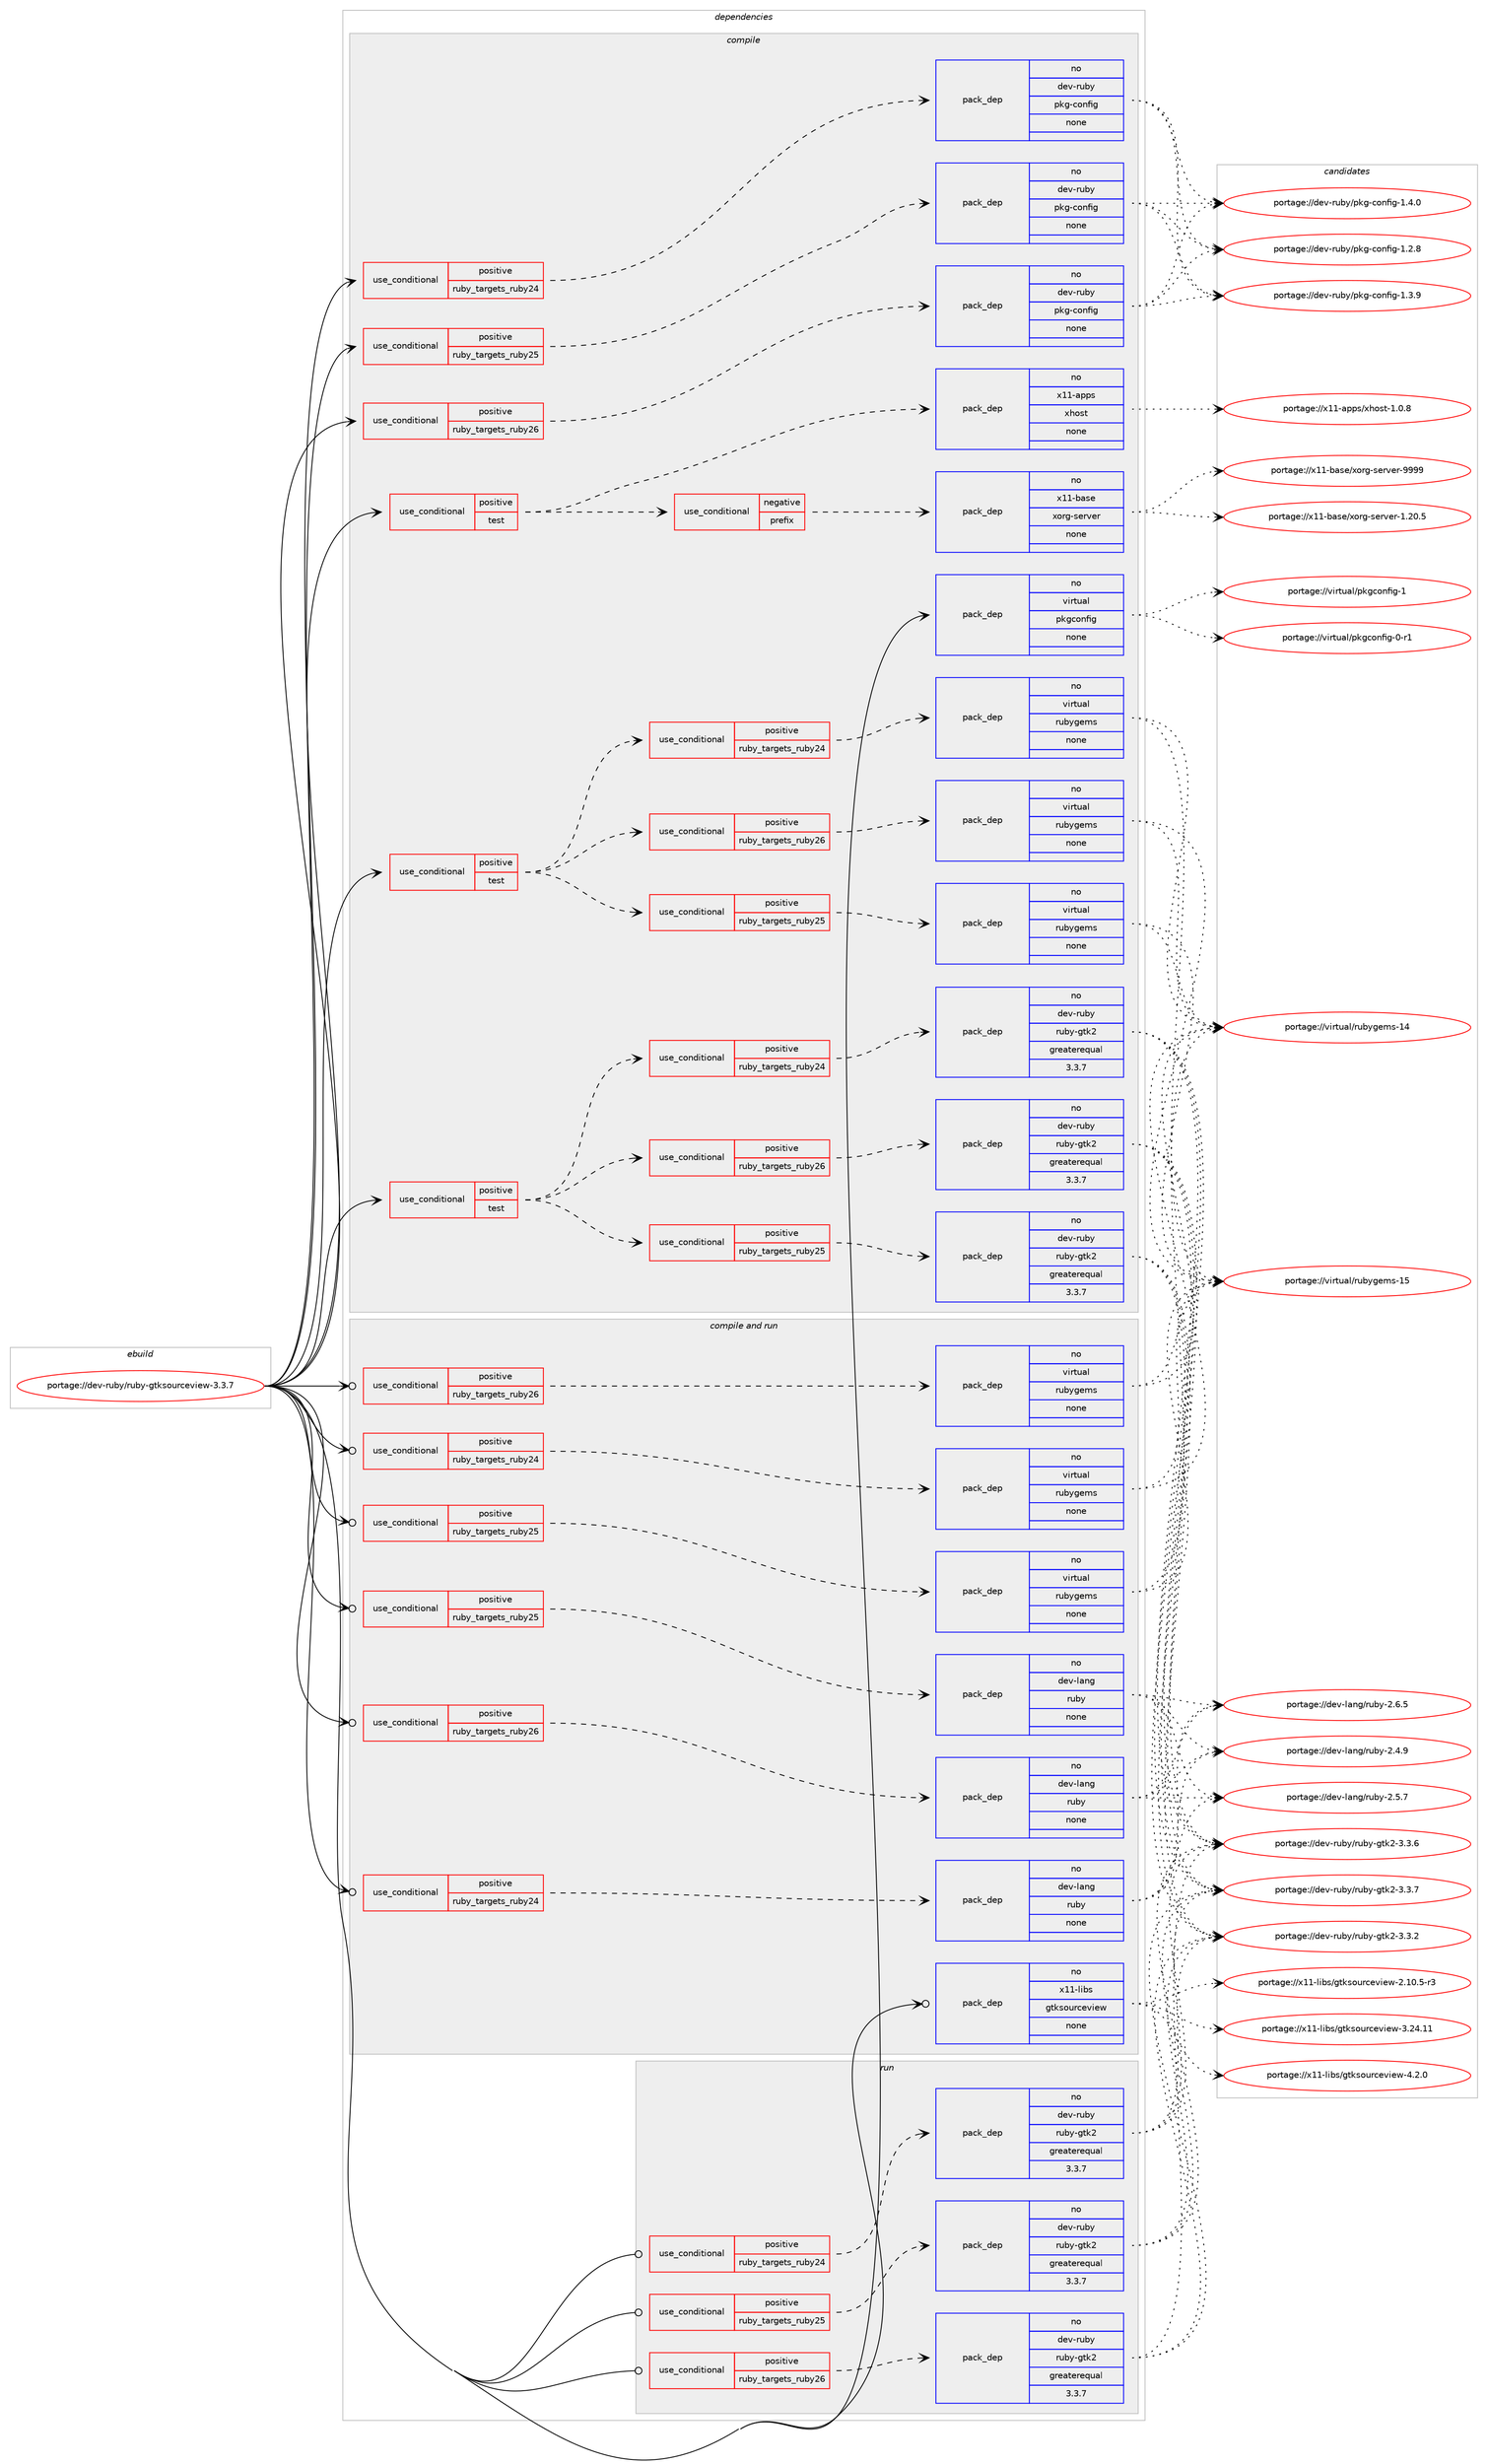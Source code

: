 digraph prolog {

# *************
# Graph options
# *************

newrank=true;
concentrate=true;
compound=true;
graph [rankdir=LR,fontname=Helvetica,fontsize=10,ranksep=1.5];#, ranksep=2.5, nodesep=0.2];
edge  [arrowhead=vee];
node  [fontname=Helvetica,fontsize=10];

# **********
# The ebuild
# **********

subgraph cluster_leftcol {
color=gray;
rank=same;
label=<<i>ebuild</i>>;
id [label="portage://dev-ruby/ruby-gtksourceview-3.3.7", color=red, width=4, href="../dev-ruby/ruby-gtksourceview-3.3.7.svg"];
}

# ****************
# The dependencies
# ****************

subgraph cluster_midcol {
color=gray;
label=<<i>dependencies</i>>;
subgraph cluster_compile {
fillcolor="#eeeeee";
style=filled;
label=<<i>compile</i>>;
subgraph cond64043 {
dependency244968 [label=<<TABLE BORDER="0" CELLBORDER="1" CELLSPACING="0" CELLPADDING="4"><TR><TD ROWSPAN="3" CELLPADDING="10">use_conditional</TD></TR><TR><TD>positive</TD></TR><TR><TD>ruby_targets_ruby24</TD></TR></TABLE>>, shape=none, color=red];
subgraph pack177378 {
dependency244969 [label=<<TABLE BORDER="0" CELLBORDER="1" CELLSPACING="0" CELLPADDING="4" WIDTH="220"><TR><TD ROWSPAN="6" CELLPADDING="30">pack_dep</TD></TR><TR><TD WIDTH="110">no</TD></TR><TR><TD>dev-ruby</TD></TR><TR><TD>pkg-config</TD></TR><TR><TD>none</TD></TR><TR><TD></TD></TR></TABLE>>, shape=none, color=blue];
}
dependency244968:e -> dependency244969:w [weight=20,style="dashed",arrowhead="vee"];
}
id:e -> dependency244968:w [weight=20,style="solid",arrowhead="vee"];
subgraph cond64044 {
dependency244970 [label=<<TABLE BORDER="0" CELLBORDER="1" CELLSPACING="0" CELLPADDING="4"><TR><TD ROWSPAN="3" CELLPADDING="10">use_conditional</TD></TR><TR><TD>positive</TD></TR><TR><TD>ruby_targets_ruby25</TD></TR></TABLE>>, shape=none, color=red];
subgraph pack177379 {
dependency244971 [label=<<TABLE BORDER="0" CELLBORDER="1" CELLSPACING="0" CELLPADDING="4" WIDTH="220"><TR><TD ROWSPAN="6" CELLPADDING="30">pack_dep</TD></TR><TR><TD WIDTH="110">no</TD></TR><TR><TD>dev-ruby</TD></TR><TR><TD>pkg-config</TD></TR><TR><TD>none</TD></TR><TR><TD></TD></TR></TABLE>>, shape=none, color=blue];
}
dependency244970:e -> dependency244971:w [weight=20,style="dashed",arrowhead="vee"];
}
id:e -> dependency244970:w [weight=20,style="solid",arrowhead="vee"];
subgraph cond64045 {
dependency244972 [label=<<TABLE BORDER="0" CELLBORDER="1" CELLSPACING="0" CELLPADDING="4"><TR><TD ROWSPAN="3" CELLPADDING="10">use_conditional</TD></TR><TR><TD>positive</TD></TR><TR><TD>ruby_targets_ruby26</TD></TR></TABLE>>, shape=none, color=red];
subgraph pack177380 {
dependency244973 [label=<<TABLE BORDER="0" CELLBORDER="1" CELLSPACING="0" CELLPADDING="4" WIDTH="220"><TR><TD ROWSPAN="6" CELLPADDING="30">pack_dep</TD></TR><TR><TD WIDTH="110">no</TD></TR><TR><TD>dev-ruby</TD></TR><TR><TD>pkg-config</TD></TR><TR><TD>none</TD></TR><TR><TD></TD></TR></TABLE>>, shape=none, color=blue];
}
dependency244972:e -> dependency244973:w [weight=20,style="dashed",arrowhead="vee"];
}
id:e -> dependency244972:w [weight=20,style="solid",arrowhead="vee"];
subgraph cond64046 {
dependency244974 [label=<<TABLE BORDER="0" CELLBORDER="1" CELLSPACING="0" CELLPADDING="4"><TR><TD ROWSPAN="3" CELLPADDING="10">use_conditional</TD></TR><TR><TD>positive</TD></TR><TR><TD>test</TD></TR></TABLE>>, shape=none, color=red];
subgraph cond64047 {
dependency244975 [label=<<TABLE BORDER="0" CELLBORDER="1" CELLSPACING="0" CELLPADDING="4"><TR><TD ROWSPAN="3" CELLPADDING="10">use_conditional</TD></TR><TR><TD>negative</TD></TR><TR><TD>prefix</TD></TR></TABLE>>, shape=none, color=red];
subgraph pack177381 {
dependency244976 [label=<<TABLE BORDER="0" CELLBORDER="1" CELLSPACING="0" CELLPADDING="4" WIDTH="220"><TR><TD ROWSPAN="6" CELLPADDING="30">pack_dep</TD></TR><TR><TD WIDTH="110">no</TD></TR><TR><TD>x11-base</TD></TR><TR><TD>xorg-server</TD></TR><TR><TD>none</TD></TR><TR><TD></TD></TR></TABLE>>, shape=none, color=blue];
}
dependency244975:e -> dependency244976:w [weight=20,style="dashed",arrowhead="vee"];
}
dependency244974:e -> dependency244975:w [weight=20,style="dashed",arrowhead="vee"];
subgraph pack177382 {
dependency244977 [label=<<TABLE BORDER="0" CELLBORDER="1" CELLSPACING="0" CELLPADDING="4" WIDTH="220"><TR><TD ROWSPAN="6" CELLPADDING="30">pack_dep</TD></TR><TR><TD WIDTH="110">no</TD></TR><TR><TD>x11-apps</TD></TR><TR><TD>xhost</TD></TR><TR><TD>none</TD></TR><TR><TD></TD></TR></TABLE>>, shape=none, color=blue];
}
dependency244974:e -> dependency244977:w [weight=20,style="dashed",arrowhead="vee"];
}
id:e -> dependency244974:w [weight=20,style="solid",arrowhead="vee"];
subgraph cond64048 {
dependency244978 [label=<<TABLE BORDER="0" CELLBORDER="1" CELLSPACING="0" CELLPADDING="4"><TR><TD ROWSPAN="3" CELLPADDING="10">use_conditional</TD></TR><TR><TD>positive</TD></TR><TR><TD>test</TD></TR></TABLE>>, shape=none, color=red];
subgraph cond64049 {
dependency244979 [label=<<TABLE BORDER="0" CELLBORDER="1" CELLSPACING="0" CELLPADDING="4"><TR><TD ROWSPAN="3" CELLPADDING="10">use_conditional</TD></TR><TR><TD>positive</TD></TR><TR><TD>ruby_targets_ruby24</TD></TR></TABLE>>, shape=none, color=red];
subgraph pack177383 {
dependency244980 [label=<<TABLE BORDER="0" CELLBORDER="1" CELLSPACING="0" CELLPADDING="4" WIDTH="220"><TR><TD ROWSPAN="6" CELLPADDING="30">pack_dep</TD></TR><TR><TD WIDTH="110">no</TD></TR><TR><TD>dev-ruby</TD></TR><TR><TD>ruby-gtk2</TD></TR><TR><TD>greaterequal</TD></TR><TR><TD>3.3.7</TD></TR></TABLE>>, shape=none, color=blue];
}
dependency244979:e -> dependency244980:w [weight=20,style="dashed",arrowhead="vee"];
}
dependency244978:e -> dependency244979:w [weight=20,style="dashed",arrowhead="vee"];
subgraph cond64050 {
dependency244981 [label=<<TABLE BORDER="0" CELLBORDER="1" CELLSPACING="0" CELLPADDING="4"><TR><TD ROWSPAN="3" CELLPADDING="10">use_conditional</TD></TR><TR><TD>positive</TD></TR><TR><TD>ruby_targets_ruby25</TD></TR></TABLE>>, shape=none, color=red];
subgraph pack177384 {
dependency244982 [label=<<TABLE BORDER="0" CELLBORDER="1" CELLSPACING="0" CELLPADDING="4" WIDTH="220"><TR><TD ROWSPAN="6" CELLPADDING="30">pack_dep</TD></TR><TR><TD WIDTH="110">no</TD></TR><TR><TD>dev-ruby</TD></TR><TR><TD>ruby-gtk2</TD></TR><TR><TD>greaterequal</TD></TR><TR><TD>3.3.7</TD></TR></TABLE>>, shape=none, color=blue];
}
dependency244981:e -> dependency244982:w [weight=20,style="dashed",arrowhead="vee"];
}
dependency244978:e -> dependency244981:w [weight=20,style="dashed",arrowhead="vee"];
subgraph cond64051 {
dependency244983 [label=<<TABLE BORDER="0" CELLBORDER="1" CELLSPACING="0" CELLPADDING="4"><TR><TD ROWSPAN="3" CELLPADDING="10">use_conditional</TD></TR><TR><TD>positive</TD></TR><TR><TD>ruby_targets_ruby26</TD></TR></TABLE>>, shape=none, color=red];
subgraph pack177385 {
dependency244984 [label=<<TABLE BORDER="0" CELLBORDER="1" CELLSPACING="0" CELLPADDING="4" WIDTH="220"><TR><TD ROWSPAN="6" CELLPADDING="30">pack_dep</TD></TR><TR><TD WIDTH="110">no</TD></TR><TR><TD>dev-ruby</TD></TR><TR><TD>ruby-gtk2</TD></TR><TR><TD>greaterequal</TD></TR><TR><TD>3.3.7</TD></TR></TABLE>>, shape=none, color=blue];
}
dependency244983:e -> dependency244984:w [weight=20,style="dashed",arrowhead="vee"];
}
dependency244978:e -> dependency244983:w [weight=20,style="dashed",arrowhead="vee"];
}
id:e -> dependency244978:w [weight=20,style="solid",arrowhead="vee"];
subgraph cond64052 {
dependency244985 [label=<<TABLE BORDER="0" CELLBORDER="1" CELLSPACING="0" CELLPADDING="4"><TR><TD ROWSPAN="3" CELLPADDING="10">use_conditional</TD></TR><TR><TD>positive</TD></TR><TR><TD>test</TD></TR></TABLE>>, shape=none, color=red];
subgraph cond64053 {
dependency244986 [label=<<TABLE BORDER="0" CELLBORDER="1" CELLSPACING="0" CELLPADDING="4"><TR><TD ROWSPAN="3" CELLPADDING="10">use_conditional</TD></TR><TR><TD>positive</TD></TR><TR><TD>ruby_targets_ruby24</TD></TR></TABLE>>, shape=none, color=red];
subgraph pack177386 {
dependency244987 [label=<<TABLE BORDER="0" CELLBORDER="1" CELLSPACING="0" CELLPADDING="4" WIDTH="220"><TR><TD ROWSPAN="6" CELLPADDING="30">pack_dep</TD></TR><TR><TD WIDTH="110">no</TD></TR><TR><TD>virtual</TD></TR><TR><TD>rubygems</TD></TR><TR><TD>none</TD></TR><TR><TD></TD></TR></TABLE>>, shape=none, color=blue];
}
dependency244986:e -> dependency244987:w [weight=20,style="dashed",arrowhead="vee"];
}
dependency244985:e -> dependency244986:w [weight=20,style="dashed",arrowhead="vee"];
subgraph cond64054 {
dependency244988 [label=<<TABLE BORDER="0" CELLBORDER="1" CELLSPACING="0" CELLPADDING="4"><TR><TD ROWSPAN="3" CELLPADDING="10">use_conditional</TD></TR><TR><TD>positive</TD></TR><TR><TD>ruby_targets_ruby25</TD></TR></TABLE>>, shape=none, color=red];
subgraph pack177387 {
dependency244989 [label=<<TABLE BORDER="0" CELLBORDER="1" CELLSPACING="0" CELLPADDING="4" WIDTH="220"><TR><TD ROWSPAN="6" CELLPADDING="30">pack_dep</TD></TR><TR><TD WIDTH="110">no</TD></TR><TR><TD>virtual</TD></TR><TR><TD>rubygems</TD></TR><TR><TD>none</TD></TR><TR><TD></TD></TR></TABLE>>, shape=none, color=blue];
}
dependency244988:e -> dependency244989:w [weight=20,style="dashed",arrowhead="vee"];
}
dependency244985:e -> dependency244988:w [weight=20,style="dashed",arrowhead="vee"];
subgraph cond64055 {
dependency244990 [label=<<TABLE BORDER="0" CELLBORDER="1" CELLSPACING="0" CELLPADDING="4"><TR><TD ROWSPAN="3" CELLPADDING="10">use_conditional</TD></TR><TR><TD>positive</TD></TR><TR><TD>ruby_targets_ruby26</TD></TR></TABLE>>, shape=none, color=red];
subgraph pack177388 {
dependency244991 [label=<<TABLE BORDER="0" CELLBORDER="1" CELLSPACING="0" CELLPADDING="4" WIDTH="220"><TR><TD ROWSPAN="6" CELLPADDING="30">pack_dep</TD></TR><TR><TD WIDTH="110">no</TD></TR><TR><TD>virtual</TD></TR><TR><TD>rubygems</TD></TR><TR><TD>none</TD></TR><TR><TD></TD></TR></TABLE>>, shape=none, color=blue];
}
dependency244990:e -> dependency244991:w [weight=20,style="dashed",arrowhead="vee"];
}
dependency244985:e -> dependency244990:w [weight=20,style="dashed",arrowhead="vee"];
}
id:e -> dependency244985:w [weight=20,style="solid",arrowhead="vee"];
subgraph pack177389 {
dependency244992 [label=<<TABLE BORDER="0" CELLBORDER="1" CELLSPACING="0" CELLPADDING="4" WIDTH="220"><TR><TD ROWSPAN="6" CELLPADDING="30">pack_dep</TD></TR><TR><TD WIDTH="110">no</TD></TR><TR><TD>virtual</TD></TR><TR><TD>pkgconfig</TD></TR><TR><TD>none</TD></TR><TR><TD></TD></TR></TABLE>>, shape=none, color=blue];
}
id:e -> dependency244992:w [weight=20,style="solid",arrowhead="vee"];
}
subgraph cluster_compileandrun {
fillcolor="#eeeeee";
style=filled;
label=<<i>compile and run</i>>;
subgraph cond64056 {
dependency244993 [label=<<TABLE BORDER="0" CELLBORDER="1" CELLSPACING="0" CELLPADDING="4"><TR><TD ROWSPAN="3" CELLPADDING="10">use_conditional</TD></TR><TR><TD>positive</TD></TR><TR><TD>ruby_targets_ruby24</TD></TR></TABLE>>, shape=none, color=red];
subgraph pack177390 {
dependency244994 [label=<<TABLE BORDER="0" CELLBORDER="1" CELLSPACING="0" CELLPADDING="4" WIDTH="220"><TR><TD ROWSPAN="6" CELLPADDING="30">pack_dep</TD></TR><TR><TD WIDTH="110">no</TD></TR><TR><TD>dev-lang</TD></TR><TR><TD>ruby</TD></TR><TR><TD>none</TD></TR><TR><TD></TD></TR></TABLE>>, shape=none, color=blue];
}
dependency244993:e -> dependency244994:w [weight=20,style="dashed",arrowhead="vee"];
}
id:e -> dependency244993:w [weight=20,style="solid",arrowhead="odotvee"];
subgraph cond64057 {
dependency244995 [label=<<TABLE BORDER="0" CELLBORDER="1" CELLSPACING="0" CELLPADDING="4"><TR><TD ROWSPAN="3" CELLPADDING="10">use_conditional</TD></TR><TR><TD>positive</TD></TR><TR><TD>ruby_targets_ruby24</TD></TR></TABLE>>, shape=none, color=red];
subgraph pack177391 {
dependency244996 [label=<<TABLE BORDER="0" CELLBORDER="1" CELLSPACING="0" CELLPADDING="4" WIDTH="220"><TR><TD ROWSPAN="6" CELLPADDING="30">pack_dep</TD></TR><TR><TD WIDTH="110">no</TD></TR><TR><TD>virtual</TD></TR><TR><TD>rubygems</TD></TR><TR><TD>none</TD></TR><TR><TD></TD></TR></TABLE>>, shape=none, color=blue];
}
dependency244995:e -> dependency244996:w [weight=20,style="dashed",arrowhead="vee"];
}
id:e -> dependency244995:w [weight=20,style="solid",arrowhead="odotvee"];
subgraph cond64058 {
dependency244997 [label=<<TABLE BORDER="0" CELLBORDER="1" CELLSPACING="0" CELLPADDING="4"><TR><TD ROWSPAN="3" CELLPADDING="10">use_conditional</TD></TR><TR><TD>positive</TD></TR><TR><TD>ruby_targets_ruby25</TD></TR></TABLE>>, shape=none, color=red];
subgraph pack177392 {
dependency244998 [label=<<TABLE BORDER="0" CELLBORDER="1" CELLSPACING="0" CELLPADDING="4" WIDTH="220"><TR><TD ROWSPAN="6" CELLPADDING="30">pack_dep</TD></TR><TR><TD WIDTH="110">no</TD></TR><TR><TD>dev-lang</TD></TR><TR><TD>ruby</TD></TR><TR><TD>none</TD></TR><TR><TD></TD></TR></TABLE>>, shape=none, color=blue];
}
dependency244997:e -> dependency244998:w [weight=20,style="dashed",arrowhead="vee"];
}
id:e -> dependency244997:w [weight=20,style="solid",arrowhead="odotvee"];
subgraph cond64059 {
dependency244999 [label=<<TABLE BORDER="0" CELLBORDER="1" CELLSPACING="0" CELLPADDING="4"><TR><TD ROWSPAN="3" CELLPADDING="10">use_conditional</TD></TR><TR><TD>positive</TD></TR><TR><TD>ruby_targets_ruby25</TD></TR></TABLE>>, shape=none, color=red];
subgraph pack177393 {
dependency245000 [label=<<TABLE BORDER="0" CELLBORDER="1" CELLSPACING="0" CELLPADDING="4" WIDTH="220"><TR><TD ROWSPAN="6" CELLPADDING="30">pack_dep</TD></TR><TR><TD WIDTH="110">no</TD></TR><TR><TD>virtual</TD></TR><TR><TD>rubygems</TD></TR><TR><TD>none</TD></TR><TR><TD></TD></TR></TABLE>>, shape=none, color=blue];
}
dependency244999:e -> dependency245000:w [weight=20,style="dashed",arrowhead="vee"];
}
id:e -> dependency244999:w [weight=20,style="solid",arrowhead="odotvee"];
subgraph cond64060 {
dependency245001 [label=<<TABLE BORDER="0" CELLBORDER="1" CELLSPACING="0" CELLPADDING="4"><TR><TD ROWSPAN="3" CELLPADDING="10">use_conditional</TD></TR><TR><TD>positive</TD></TR><TR><TD>ruby_targets_ruby26</TD></TR></TABLE>>, shape=none, color=red];
subgraph pack177394 {
dependency245002 [label=<<TABLE BORDER="0" CELLBORDER="1" CELLSPACING="0" CELLPADDING="4" WIDTH="220"><TR><TD ROWSPAN="6" CELLPADDING="30">pack_dep</TD></TR><TR><TD WIDTH="110">no</TD></TR><TR><TD>dev-lang</TD></TR><TR><TD>ruby</TD></TR><TR><TD>none</TD></TR><TR><TD></TD></TR></TABLE>>, shape=none, color=blue];
}
dependency245001:e -> dependency245002:w [weight=20,style="dashed",arrowhead="vee"];
}
id:e -> dependency245001:w [weight=20,style="solid",arrowhead="odotvee"];
subgraph cond64061 {
dependency245003 [label=<<TABLE BORDER="0" CELLBORDER="1" CELLSPACING="0" CELLPADDING="4"><TR><TD ROWSPAN="3" CELLPADDING="10">use_conditional</TD></TR><TR><TD>positive</TD></TR><TR><TD>ruby_targets_ruby26</TD></TR></TABLE>>, shape=none, color=red];
subgraph pack177395 {
dependency245004 [label=<<TABLE BORDER="0" CELLBORDER="1" CELLSPACING="0" CELLPADDING="4" WIDTH="220"><TR><TD ROWSPAN="6" CELLPADDING="30">pack_dep</TD></TR><TR><TD WIDTH="110">no</TD></TR><TR><TD>virtual</TD></TR><TR><TD>rubygems</TD></TR><TR><TD>none</TD></TR><TR><TD></TD></TR></TABLE>>, shape=none, color=blue];
}
dependency245003:e -> dependency245004:w [weight=20,style="dashed",arrowhead="vee"];
}
id:e -> dependency245003:w [weight=20,style="solid",arrowhead="odotvee"];
subgraph pack177396 {
dependency245005 [label=<<TABLE BORDER="0" CELLBORDER="1" CELLSPACING="0" CELLPADDING="4" WIDTH="220"><TR><TD ROWSPAN="6" CELLPADDING="30">pack_dep</TD></TR><TR><TD WIDTH="110">no</TD></TR><TR><TD>x11-libs</TD></TR><TR><TD>gtksourceview</TD></TR><TR><TD>none</TD></TR><TR><TD></TD></TR></TABLE>>, shape=none, color=blue];
}
id:e -> dependency245005:w [weight=20,style="solid",arrowhead="odotvee"];
}
subgraph cluster_run {
fillcolor="#eeeeee";
style=filled;
label=<<i>run</i>>;
subgraph cond64062 {
dependency245006 [label=<<TABLE BORDER="0" CELLBORDER="1" CELLSPACING="0" CELLPADDING="4"><TR><TD ROWSPAN="3" CELLPADDING="10">use_conditional</TD></TR><TR><TD>positive</TD></TR><TR><TD>ruby_targets_ruby24</TD></TR></TABLE>>, shape=none, color=red];
subgraph pack177397 {
dependency245007 [label=<<TABLE BORDER="0" CELLBORDER="1" CELLSPACING="0" CELLPADDING="4" WIDTH="220"><TR><TD ROWSPAN="6" CELLPADDING="30">pack_dep</TD></TR><TR><TD WIDTH="110">no</TD></TR><TR><TD>dev-ruby</TD></TR><TR><TD>ruby-gtk2</TD></TR><TR><TD>greaterequal</TD></TR><TR><TD>3.3.7</TD></TR></TABLE>>, shape=none, color=blue];
}
dependency245006:e -> dependency245007:w [weight=20,style="dashed",arrowhead="vee"];
}
id:e -> dependency245006:w [weight=20,style="solid",arrowhead="odot"];
subgraph cond64063 {
dependency245008 [label=<<TABLE BORDER="0" CELLBORDER="1" CELLSPACING="0" CELLPADDING="4"><TR><TD ROWSPAN="3" CELLPADDING="10">use_conditional</TD></TR><TR><TD>positive</TD></TR><TR><TD>ruby_targets_ruby25</TD></TR></TABLE>>, shape=none, color=red];
subgraph pack177398 {
dependency245009 [label=<<TABLE BORDER="0" CELLBORDER="1" CELLSPACING="0" CELLPADDING="4" WIDTH="220"><TR><TD ROWSPAN="6" CELLPADDING="30">pack_dep</TD></TR><TR><TD WIDTH="110">no</TD></TR><TR><TD>dev-ruby</TD></TR><TR><TD>ruby-gtk2</TD></TR><TR><TD>greaterequal</TD></TR><TR><TD>3.3.7</TD></TR></TABLE>>, shape=none, color=blue];
}
dependency245008:e -> dependency245009:w [weight=20,style="dashed",arrowhead="vee"];
}
id:e -> dependency245008:w [weight=20,style="solid",arrowhead="odot"];
subgraph cond64064 {
dependency245010 [label=<<TABLE BORDER="0" CELLBORDER="1" CELLSPACING="0" CELLPADDING="4"><TR><TD ROWSPAN="3" CELLPADDING="10">use_conditional</TD></TR><TR><TD>positive</TD></TR><TR><TD>ruby_targets_ruby26</TD></TR></TABLE>>, shape=none, color=red];
subgraph pack177399 {
dependency245011 [label=<<TABLE BORDER="0" CELLBORDER="1" CELLSPACING="0" CELLPADDING="4" WIDTH="220"><TR><TD ROWSPAN="6" CELLPADDING="30">pack_dep</TD></TR><TR><TD WIDTH="110">no</TD></TR><TR><TD>dev-ruby</TD></TR><TR><TD>ruby-gtk2</TD></TR><TR><TD>greaterequal</TD></TR><TR><TD>3.3.7</TD></TR></TABLE>>, shape=none, color=blue];
}
dependency245010:e -> dependency245011:w [weight=20,style="dashed",arrowhead="vee"];
}
id:e -> dependency245010:w [weight=20,style="solid",arrowhead="odot"];
}
}

# **************
# The candidates
# **************

subgraph cluster_choices {
rank=same;
color=gray;
label=<<i>candidates</i>>;

subgraph choice177378 {
color=black;
nodesep=1;
choiceportage1001011184511411798121471121071034599111110102105103454946504656 [label="portage://dev-ruby/pkg-config-1.2.8", color=red, width=4,href="../dev-ruby/pkg-config-1.2.8.svg"];
choiceportage1001011184511411798121471121071034599111110102105103454946514657 [label="portage://dev-ruby/pkg-config-1.3.9", color=red, width=4,href="../dev-ruby/pkg-config-1.3.9.svg"];
choiceportage1001011184511411798121471121071034599111110102105103454946524648 [label="portage://dev-ruby/pkg-config-1.4.0", color=red, width=4,href="../dev-ruby/pkg-config-1.4.0.svg"];
dependency244969:e -> choiceportage1001011184511411798121471121071034599111110102105103454946504656:w [style=dotted,weight="100"];
dependency244969:e -> choiceportage1001011184511411798121471121071034599111110102105103454946514657:w [style=dotted,weight="100"];
dependency244969:e -> choiceportage1001011184511411798121471121071034599111110102105103454946524648:w [style=dotted,weight="100"];
}
subgraph choice177379 {
color=black;
nodesep=1;
choiceportage1001011184511411798121471121071034599111110102105103454946504656 [label="portage://dev-ruby/pkg-config-1.2.8", color=red, width=4,href="../dev-ruby/pkg-config-1.2.8.svg"];
choiceportage1001011184511411798121471121071034599111110102105103454946514657 [label="portage://dev-ruby/pkg-config-1.3.9", color=red, width=4,href="../dev-ruby/pkg-config-1.3.9.svg"];
choiceportage1001011184511411798121471121071034599111110102105103454946524648 [label="portage://dev-ruby/pkg-config-1.4.0", color=red, width=4,href="../dev-ruby/pkg-config-1.4.0.svg"];
dependency244971:e -> choiceportage1001011184511411798121471121071034599111110102105103454946504656:w [style=dotted,weight="100"];
dependency244971:e -> choiceportage1001011184511411798121471121071034599111110102105103454946514657:w [style=dotted,weight="100"];
dependency244971:e -> choiceportage1001011184511411798121471121071034599111110102105103454946524648:w [style=dotted,weight="100"];
}
subgraph choice177380 {
color=black;
nodesep=1;
choiceportage1001011184511411798121471121071034599111110102105103454946504656 [label="portage://dev-ruby/pkg-config-1.2.8", color=red, width=4,href="../dev-ruby/pkg-config-1.2.8.svg"];
choiceportage1001011184511411798121471121071034599111110102105103454946514657 [label="portage://dev-ruby/pkg-config-1.3.9", color=red, width=4,href="../dev-ruby/pkg-config-1.3.9.svg"];
choiceportage1001011184511411798121471121071034599111110102105103454946524648 [label="portage://dev-ruby/pkg-config-1.4.0", color=red, width=4,href="../dev-ruby/pkg-config-1.4.0.svg"];
dependency244973:e -> choiceportage1001011184511411798121471121071034599111110102105103454946504656:w [style=dotted,weight="100"];
dependency244973:e -> choiceportage1001011184511411798121471121071034599111110102105103454946514657:w [style=dotted,weight="100"];
dependency244973:e -> choiceportage1001011184511411798121471121071034599111110102105103454946524648:w [style=dotted,weight="100"];
}
subgraph choice177381 {
color=black;
nodesep=1;
choiceportage1204949459897115101471201111141034511510111411810111445494650484653 [label="portage://x11-base/xorg-server-1.20.5", color=red, width=4,href="../x11-base/xorg-server-1.20.5.svg"];
choiceportage120494945989711510147120111114103451151011141181011144557575757 [label="portage://x11-base/xorg-server-9999", color=red, width=4,href="../x11-base/xorg-server-9999.svg"];
dependency244976:e -> choiceportage1204949459897115101471201111141034511510111411810111445494650484653:w [style=dotted,weight="100"];
dependency244976:e -> choiceportage120494945989711510147120111114103451151011141181011144557575757:w [style=dotted,weight="100"];
}
subgraph choice177382 {
color=black;
nodesep=1;
choiceportage1204949459711211211547120104111115116454946484656 [label="portage://x11-apps/xhost-1.0.8", color=red, width=4,href="../x11-apps/xhost-1.0.8.svg"];
dependency244977:e -> choiceportage1204949459711211211547120104111115116454946484656:w [style=dotted,weight="100"];
}
subgraph choice177383 {
color=black;
nodesep=1;
choiceportage100101118451141179812147114117981214510311610750455146514650 [label="portage://dev-ruby/ruby-gtk2-3.3.2", color=red, width=4,href="../dev-ruby/ruby-gtk2-3.3.2.svg"];
choiceportage100101118451141179812147114117981214510311610750455146514654 [label="portage://dev-ruby/ruby-gtk2-3.3.6", color=red, width=4,href="../dev-ruby/ruby-gtk2-3.3.6.svg"];
choiceportage100101118451141179812147114117981214510311610750455146514655 [label="portage://dev-ruby/ruby-gtk2-3.3.7", color=red, width=4,href="../dev-ruby/ruby-gtk2-3.3.7.svg"];
dependency244980:e -> choiceportage100101118451141179812147114117981214510311610750455146514650:w [style=dotted,weight="100"];
dependency244980:e -> choiceportage100101118451141179812147114117981214510311610750455146514654:w [style=dotted,weight="100"];
dependency244980:e -> choiceportage100101118451141179812147114117981214510311610750455146514655:w [style=dotted,weight="100"];
}
subgraph choice177384 {
color=black;
nodesep=1;
choiceportage100101118451141179812147114117981214510311610750455146514650 [label="portage://dev-ruby/ruby-gtk2-3.3.2", color=red, width=4,href="../dev-ruby/ruby-gtk2-3.3.2.svg"];
choiceportage100101118451141179812147114117981214510311610750455146514654 [label="portage://dev-ruby/ruby-gtk2-3.3.6", color=red, width=4,href="../dev-ruby/ruby-gtk2-3.3.6.svg"];
choiceportage100101118451141179812147114117981214510311610750455146514655 [label="portage://dev-ruby/ruby-gtk2-3.3.7", color=red, width=4,href="../dev-ruby/ruby-gtk2-3.3.7.svg"];
dependency244982:e -> choiceportage100101118451141179812147114117981214510311610750455146514650:w [style=dotted,weight="100"];
dependency244982:e -> choiceportage100101118451141179812147114117981214510311610750455146514654:w [style=dotted,weight="100"];
dependency244982:e -> choiceportage100101118451141179812147114117981214510311610750455146514655:w [style=dotted,weight="100"];
}
subgraph choice177385 {
color=black;
nodesep=1;
choiceportage100101118451141179812147114117981214510311610750455146514650 [label="portage://dev-ruby/ruby-gtk2-3.3.2", color=red, width=4,href="../dev-ruby/ruby-gtk2-3.3.2.svg"];
choiceportage100101118451141179812147114117981214510311610750455146514654 [label="portage://dev-ruby/ruby-gtk2-3.3.6", color=red, width=4,href="../dev-ruby/ruby-gtk2-3.3.6.svg"];
choiceportage100101118451141179812147114117981214510311610750455146514655 [label="portage://dev-ruby/ruby-gtk2-3.3.7", color=red, width=4,href="../dev-ruby/ruby-gtk2-3.3.7.svg"];
dependency244984:e -> choiceportage100101118451141179812147114117981214510311610750455146514650:w [style=dotted,weight="100"];
dependency244984:e -> choiceportage100101118451141179812147114117981214510311610750455146514654:w [style=dotted,weight="100"];
dependency244984:e -> choiceportage100101118451141179812147114117981214510311610750455146514655:w [style=dotted,weight="100"];
}
subgraph choice177386 {
color=black;
nodesep=1;
choiceportage118105114116117971084711411798121103101109115454952 [label="portage://virtual/rubygems-14", color=red, width=4,href="../virtual/rubygems-14.svg"];
choiceportage118105114116117971084711411798121103101109115454953 [label="portage://virtual/rubygems-15", color=red, width=4,href="../virtual/rubygems-15.svg"];
dependency244987:e -> choiceportage118105114116117971084711411798121103101109115454952:w [style=dotted,weight="100"];
dependency244987:e -> choiceportage118105114116117971084711411798121103101109115454953:w [style=dotted,weight="100"];
}
subgraph choice177387 {
color=black;
nodesep=1;
choiceportage118105114116117971084711411798121103101109115454952 [label="portage://virtual/rubygems-14", color=red, width=4,href="../virtual/rubygems-14.svg"];
choiceportage118105114116117971084711411798121103101109115454953 [label="portage://virtual/rubygems-15", color=red, width=4,href="../virtual/rubygems-15.svg"];
dependency244989:e -> choiceportage118105114116117971084711411798121103101109115454952:w [style=dotted,weight="100"];
dependency244989:e -> choiceportage118105114116117971084711411798121103101109115454953:w [style=dotted,weight="100"];
}
subgraph choice177388 {
color=black;
nodesep=1;
choiceportage118105114116117971084711411798121103101109115454952 [label="portage://virtual/rubygems-14", color=red, width=4,href="../virtual/rubygems-14.svg"];
choiceportage118105114116117971084711411798121103101109115454953 [label="portage://virtual/rubygems-15", color=red, width=4,href="../virtual/rubygems-15.svg"];
dependency244991:e -> choiceportage118105114116117971084711411798121103101109115454952:w [style=dotted,weight="100"];
dependency244991:e -> choiceportage118105114116117971084711411798121103101109115454953:w [style=dotted,weight="100"];
}
subgraph choice177389 {
color=black;
nodesep=1;
choiceportage11810511411611797108471121071039911111010210510345484511449 [label="portage://virtual/pkgconfig-0-r1", color=red, width=4,href="../virtual/pkgconfig-0-r1.svg"];
choiceportage1181051141161179710847112107103991111101021051034549 [label="portage://virtual/pkgconfig-1", color=red, width=4,href="../virtual/pkgconfig-1.svg"];
dependency244992:e -> choiceportage11810511411611797108471121071039911111010210510345484511449:w [style=dotted,weight="100"];
dependency244992:e -> choiceportage1181051141161179710847112107103991111101021051034549:w [style=dotted,weight="100"];
}
subgraph choice177390 {
color=black;
nodesep=1;
choiceportage10010111845108971101034711411798121455046524657 [label="portage://dev-lang/ruby-2.4.9", color=red, width=4,href="../dev-lang/ruby-2.4.9.svg"];
choiceportage10010111845108971101034711411798121455046534655 [label="portage://dev-lang/ruby-2.5.7", color=red, width=4,href="../dev-lang/ruby-2.5.7.svg"];
choiceportage10010111845108971101034711411798121455046544653 [label="portage://dev-lang/ruby-2.6.5", color=red, width=4,href="../dev-lang/ruby-2.6.5.svg"];
dependency244994:e -> choiceportage10010111845108971101034711411798121455046524657:w [style=dotted,weight="100"];
dependency244994:e -> choiceportage10010111845108971101034711411798121455046534655:w [style=dotted,weight="100"];
dependency244994:e -> choiceportage10010111845108971101034711411798121455046544653:w [style=dotted,weight="100"];
}
subgraph choice177391 {
color=black;
nodesep=1;
choiceportage118105114116117971084711411798121103101109115454952 [label="portage://virtual/rubygems-14", color=red, width=4,href="../virtual/rubygems-14.svg"];
choiceportage118105114116117971084711411798121103101109115454953 [label="portage://virtual/rubygems-15", color=red, width=4,href="../virtual/rubygems-15.svg"];
dependency244996:e -> choiceportage118105114116117971084711411798121103101109115454952:w [style=dotted,weight="100"];
dependency244996:e -> choiceportage118105114116117971084711411798121103101109115454953:w [style=dotted,weight="100"];
}
subgraph choice177392 {
color=black;
nodesep=1;
choiceportage10010111845108971101034711411798121455046524657 [label="portage://dev-lang/ruby-2.4.9", color=red, width=4,href="../dev-lang/ruby-2.4.9.svg"];
choiceportage10010111845108971101034711411798121455046534655 [label="portage://dev-lang/ruby-2.5.7", color=red, width=4,href="../dev-lang/ruby-2.5.7.svg"];
choiceportage10010111845108971101034711411798121455046544653 [label="portage://dev-lang/ruby-2.6.5", color=red, width=4,href="../dev-lang/ruby-2.6.5.svg"];
dependency244998:e -> choiceportage10010111845108971101034711411798121455046524657:w [style=dotted,weight="100"];
dependency244998:e -> choiceportage10010111845108971101034711411798121455046534655:w [style=dotted,weight="100"];
dependency244998:e -> choiceportage10010111845108971101034711411798121455046544653:w [style=dotted,weight="100"];
}
subgraph choice177393 {
color=black;
nodesep=1;
choiceportage118105114116117971084711411798121103101109115454952 [label="portage://virtual/rubygems-14", color=red, width=4,href="../virtual/rubygems-14.svg"];
choiceportage118105114116117971084711411798121103101109115454953 [label="portage://virtual/rubygems-15", color=red, width=4,href="../virtual/rubygems-15.svg"];
dependency245000:e -> choiceportage118105114116117971084711411798121103101109115454952:w [style=dotted,weight="100"];
dependency245000:e -> choiceportage118105114116117971084711411798121103101109115454953:w [style=dotted,weight="100"];
}
subgraph choice177394 {
color=black;
nodesep=1;
choiceportage10010111845108971101034711411798121455046524657 [label="portage://dev-lang/ruby-2.4.9", color=red, width=4,href="../dev-lang/ruby-2.4.9.svg"];
choiceportage10010111845108971101034711411798121455046534655 [label="portage://dev-lang/ruby-2.5.7", color=red, width=4,href="../dev-lang/ruby-2.5.7.svg"];
choiceportage10010111845108971101034711411798121455046544653 [label="portage://dev-lang/ruby-2.6.5", color=red, width=4,href="../dev-lang/ruby-2.6.5.svg"];
dependency245002:e -> choiceportage10010111845108971101034711411798121455046524657:w [style=dotted,weight="100"];
dependency245002:e -> choiceportage10010111845108971101034711411798121455046534655:w [style=dotted,weight="100"];
dependency245002:e -> choiceportage10010111845108971101034711411798121455046544653:w [style=dotted,weight="100"];
}
subgraph choice177395 {
color=black;
nodesep=1;
choiceportage118105114116117971084711411798121103101109115454952 [label="portage://virtual/rubygems-14", color=red, width=4,href="../virtual/rubygems-14.svg"];
choiceportage118105114116117971084711411798121103101109115454953 [label="portage://virtual/rubygems-15", color=red, width=4,href="../virtual/rubygems-15.svg"];
dependency245004:e -> choiceportage118105114116117971084711411798121103101109115454952:w [style=dotted,weight="100"];
dependency245004:e -> choiceportage118105114116117971084711411798121103101109115454953:w [style=dotted,weight="100"];
}
subgraph choice177396 {
color=black;
nodesep=1;
choiceportage120494945108105981154710311610711511111711499101118105101119455046494846534511451 [label="portage://x11-libs/gtksourceview-2.10.5-r3", color=red, width=4,href="../x11-libs/gtksourceview-2.10.5-r3.svg"];
choiceportage1204949451081059811547103116107115111117114991011181051011194551465052464949 [label="portage://x11-libs/gtksourceview-3.24.11", color=red, width=4,href="../x11-libs/gtksourceview-3.24.11.svg"];
choiceportage120494945108105981154710311610711511111711499101118105101119455246504648 [label="portage://x11-libs/gtksourceview-4.2.0", color=red, width=4,href="../x11-libs/gtksourceview-4.2.0.svg"];
dependency245005:e -> choiceportage120494945108105981154710311610711511111711499101118105101119455046494846534511451:w [style=dotted,weight="100"];
dependency245005:e -> choiceportage1204949451081059811547103116107115111117114991011181051011194551465052464949:w [style=dotted,weight="100"];
dependency245005:e -> choiceportage120494945108105981154710311610711511111711499101118105101119455246504648:w [style=dotted,weight="100"];
}
subgraph choice177397 {
color=black;
nodesep=1;
choiceportage100101118451141179812147114117981214510311610750455146514650 [label="portage://dev-ruby/ruby-gtk2-3.3.2", color=red, width=4,href="../dev-ruby/ruby-gtk2-3.3.2.svg"];
choiceportage100101118451141179812147114117981214510311610750455146514654 [label="portage://dev-ruby/ruby-gtk2-3.3.6", color=red, width=4,href="../dev-ruby/ruby-gtk2-3.3.6.svg"];
choiceportage100101118451141179812147114117981214510311610750455146514655 [label="portage://dev-ruby/ruby-gtk2-3.3.7", color=red, width=4,href="../dev-ruby/ruby-gtk2-3.3.7.svg"];
dependency245007:e -> choiceportage100101118451141179812147114117981214510311610750455146514650:w [style=dotted,weight="100"];
dependency245007:e -> choiceportage100101118451141179812147114117981214510311610750455146514654:w [style=dotted,weight="100"];
dependency245007:e -> choiceportage100101118451141179812147114117981214510311610750455146514655:w [style=dotted,weight="100"];
}
subgraph choice177398 {
color=black;
nodesep=1;
choiceportage100101118451141179812147114117981214510311610750455146514650 [label="portage://dev-ruby/ruby-gtk2-3.3.2", color=red, width=4,href="../dev-ruby/ruby-gtk2-3.3.2.svg"];
choiceportage100101118451141179812147114117981214510311610750455146514654 [label="portage://dev-ruby/ruby-gtk2-3.3.6", color=red, width=4,href="../dev-ruby/ruby-gtk2-3.3.6.svg"];
choiceportage100101118451141179812147114117981214510311610750455146514655 [label="portage://dev-ruby/ruby-gtk2-3.3.7", color=red, width=4,href="../dev-ruby/ruby-gtk2-3.3.7.svg"];
dependency245009:e -> choiceportage100101118451141179812147114117981214510311610750455146514650:w [style=dotted,weight="100"];
dependency245009:e -> choiceportage100101118451141179812147114117981214510311610750455146514654:w [style=dotted,weight="100"];
dependency245009:e -> choiceportage100101118451141179812147114117981214510311610750455146514655:w [style=dotted,weight="100"];
}
subgraph choice177399 {
color=black;
nodesep=1;
choiceportage100101118451141179812147114117981214510311610750455146514650 [label="portage://dev-ruby/ruby-gtk2-3.3.2", color=red, width=4,href="../dev-ruby/ruby-gtk2-3.3.2.svg"];
choiceportage100101118451141179812147114117981214510311610750455146514654 [label="portage://dev-ruby/ruby-gtk2-3.3.6", color=red, width=4,href="../dev-ruby/ruby-gtk2-3.3.6.svg"];
choiceportage100101118451141179812147114117981214510311610750455146514655 [label="portage://dev-ruby/ruby-gtk2-3.3.7", color=red, width=4,href="../dev-ruby/ruby-gtk2-3.3.7.svg"];
dependency245011:e -> choiceportage100101118451141179812147114117981214510311610750455146514650:w [style=dotted,weight="100"];
dependency245011:e -> choiceportage100101118451141179812147114117981214510311610750455146514654:w [style=dotted,weight="100"];
dependency245011:e -> choiceportage100101118451141179812147114117981214510311610750455146514655:w [style=dotted,weight="100"];
}
}

}
